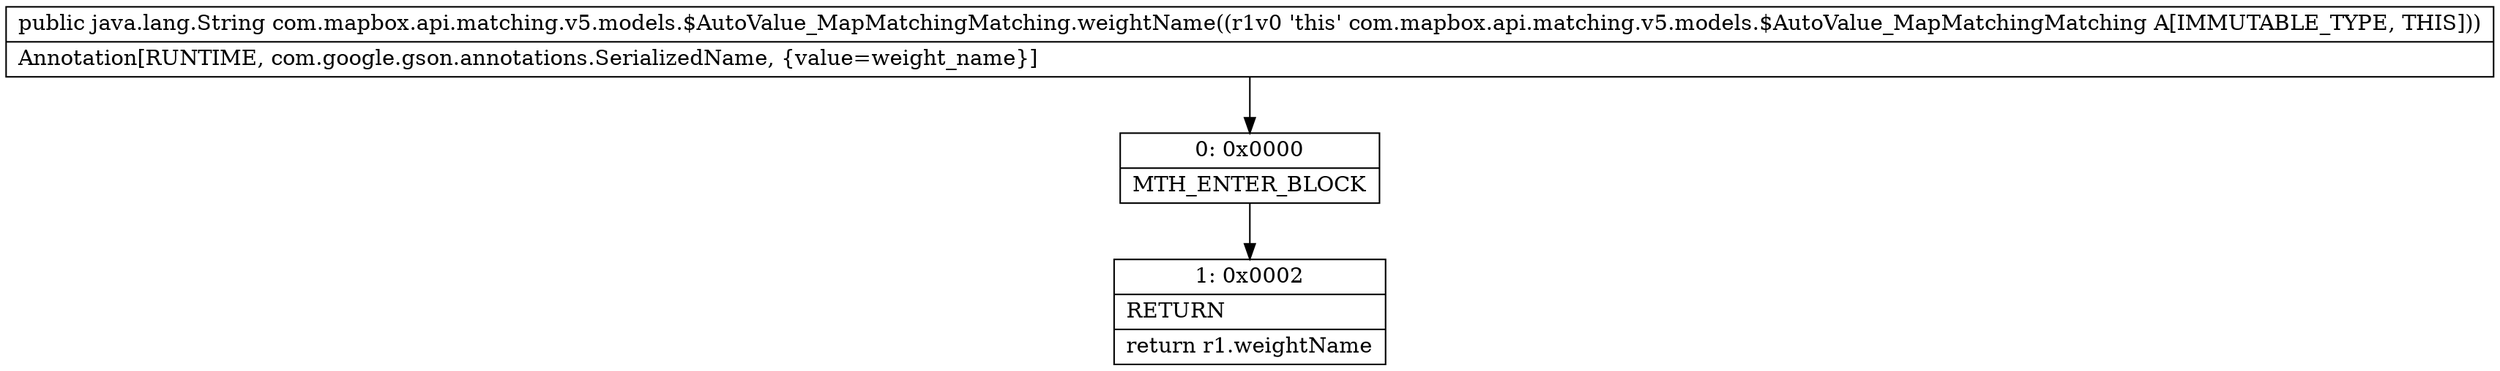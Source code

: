 digraph "CFG forcom.mapbox.api.matching.v5.models.$AutoValue_MapMatchingMatching.weightName()Ljava\/lang\/String;" {
Node_0 [shape=record,label="{0\:\ 0x0000|MTH_ENTER_BLOCK\l}"];
Node_1 [shape=record,label="{1\:\ 0x0002|RETURN\l|return r1.weightName\l}"];
MethodNode[shape=record,label="{public java.lang.String com.mapbox.api.matching.v5.models.$AutoValue_MapMatchingMatching.weightName((r1v0 'this' com.mapbox.api.matching.v5.models.$AutoValue_MapMatchingMatching A[IMMUTABLE_TYPE, THIS]))  | Annotation[RUNTIME, com.google.gson.annotations.SerializedName, \{value=weight_name\}]\l}"];
MethodNode -> Node_0;
Node_0 -> Node_1;
}

